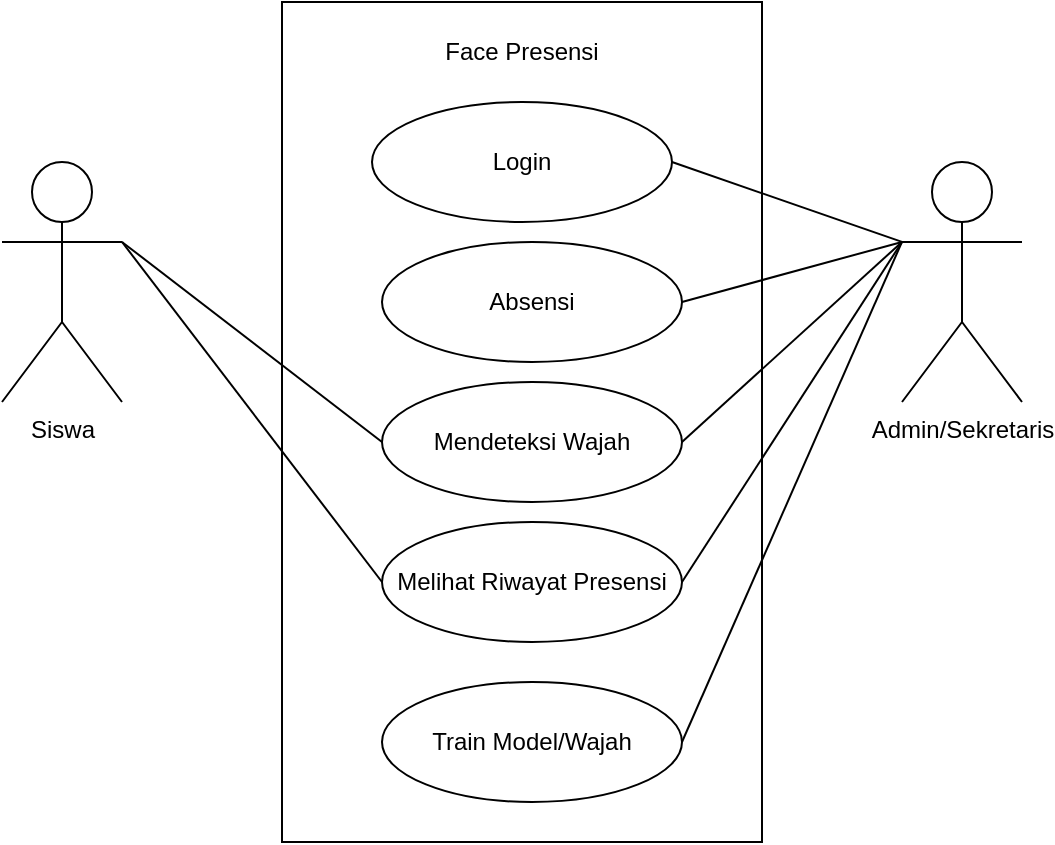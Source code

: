 <mxfile version="24.7.17">
  <diagram name="Page-1" id="zsIf4TN_SCYoAO3ofAWL">
    <mxGraphModel dx="828" dy="506" grid="1" gridSize="10" guides="1" tooltips="1" connect="1" arrows="1" fold="1" page="1" pageScale="1" pageWidth="850" pageHeight="1100" math="0" shadow="0">
      <root>
        <mxCell id="0" />
        <mxCell id="1" parent="0" />
        <mxCell id="QTW1X4txkWKGXSFF0ujy-1" value="" style="rounded=0;whiteSpace=wrap;html=1;" parent="1" vertex="1">
          <mxGeometry x="300" y="120" width="240" height="420" as="geometry" />
        </mxCell>
        <mxCell id="QTW1X4txkWKGXSFF0ujy-7" value="Siswa" style="shape=umlActor;verticalLabelPosition=bottom;verticalAlign=top;html=1;outlineConnect=0;" parent="1" vertex="1">
          <mxGeometry x="160" y="200" width="60" height="120" as="geometry" />
        </mxCell>
        <mxCell id="QTW1X4txkWKGXSFF0ujy-8" value="Admin/Sekretaris" style="shape=umlActor;verticalLabelPosition=bottom;verticalAlign=top;html=1;outlineConnect=0;" parent="1" vertex="1">
          <mxGeometry x="610" y="200" width="60" height="120" as="geometry" />
        </mxCell>
        <mxCell id="QTW1X4txkWKGXSFF0ujy-9" value="Face Presensi" style="text;html=1;align=center;verticalAlign=middle;whiteSpace=wrap;rounded=0;" parent="1" vertex="1">
          <mxGeometry x="370" y="130" width="100" height="30" as="geometry" />
        </mxCell>
        <mxCell id="QTW1X4txkWKGXSFF0ujy-10" value="Mendeteksi Wajah" style="ellipse;whiteSpace=wrap;html=1;" parent="1" vertex="1">
          <mxGeometry x="350" y="310" width="150" height="60" as="geometry" />
        </mxCell>
        <mxCell id="QTW1X4txkWKGXSFF0ujy-11" value="Melihat Riwayat Presensi" style="ellipse;whiteSpace=wrap;html=1;" parent="1" vertex="1">
          <mxGeometry x="350" y="380" width="150" height="60" as="geometry" />
        </mxCell>
        <mxCell id="QTW1X4txkWKGXSFF0ujy-12" value="Train Model/Wajah" style="ellipse;whiteSpace=wrap;html=1;" parent="1" vertex="1">
          <mxGeometry x="350" y="460" width="150" height="60" as="geometry" />
        </mxCell>
        <mxCell id="QTW1X4txkWKGXSFF0ujy-14" value="" style="endArrow=none;html=1;rounded=0;exitX=1;exitY=0.333;exitDx=0;exitDy=0;exitPerimeter=0;entryX=0;entryY=0.5;entryDx=0;entryDy=0;" parent="1" source="QTW1X4txkWKGXSFF0ujy-7" target="QTW1X4txkWKGXSFF0ujy-10" edge="1">
          <mxGeometry width="50" height="50" relative="1" as="geometry">
            <mxPoint x="400" y="420" as="sourcePoint" />
            <mxPoint x="450" y="370" as="targetPoint" />
          </mxGeometry>
        </mxCell>
        <mxCell id="QTW1X4txkWKGXSFF0ujy-15" value="" style="endArrow=none;html=1;rounded=0;exitX=1;exitY=0.333;exitDx=0;exitDy=0;exitPerimeter=0;entryX=0;entryY=0.5;entryDx=0;entryDy=0;" parent="1" source="QTW1X4txkWKGXSFF0ujy-7" target="QTW1X4txkWKGXSFF0ujy-11" edge="1">
          <mxGeometry width="50" height="50" relative="1" as="geometry">
            <mxPoint x="400" y="420" as="sourcePoint" />
            <mxPoint x="450" y="370" as="targetPoint" />
          </mxGeometry>
        </mxCell>
        <mxCell id="QTW1X4txkWKGXSFF0ujy-16" value="" style="endArrow=none;html=1;rounded=0;entryX=0;entryY=0.333;entryDx=0;entryDy=0;entryPerimeter=0;exitX=1;exitY=0.5;exitDx=0;exitDy=0;" parent="1" source="QTW1X4txkWKGXSFF0ujy-10" target="QTW1X4txkWKGXSFF0ujy-8" edge="1">
          <mxGeometry width="50" height="50" relative="1" as="geometry">
            <mxPoint x="400" y="420" as="sourcePoint" />
            <mxPoint x="450" y="370" as="targetPoint" />
          </mxGeometry>
        </mxCell>
        <mxCell id="QTW1X4txkWKGXSFF0ujy-17" value="" style="endArrow=none;html=1;rounded=0;entryX=0;entryY=0.333;entryDx=0;entryDy=0;entryPerimeter=0;exitX=1;exitY=0.5;exitDx=0;exitDy=0;" parent="1" source="QTW1X4txkWKGXSFF0ujy-11" target="QTW1X4txkWKGXSFF0ujy-8" edge="1">
          <mxGeometry width="50" height="50" relative="1" as="geometry">
            <mxPoint x="400" y="420" as="sourcePoint" />
            <mxPoint x="450" y="370" as="targetPoint" />
          </mxGeometry>
        </mxCell>
        <mxCell id="QTW1X4txkWKGXSFF0ujy-18" value="" style="endArrow=none;html=1;rounded=0;exitX=1;exitY=0.5;exitDx=0;exitDy=0;entryX=0;entryY=0.333;entryDx=0;entryDy=0;entryPerimeter=0;" parent="1" source="QTW1X4txkWKGXSFF0ujy-12" target="QTW1X4txkWKGXSFF0ujy-8" edge="1">
          <mxGeometry width="50" height="50" relative="1" as="geometry">
            <mxPoint x="400" y="400" as="sourcePoint" />
            <mxPoint x="570" y="350" as="targetPoint" />
          </mxGeometry>
        </mxCell>
        <mxCell id="ZW_TNrYokwC7GaT-AEMM-2" value="Absensi" style="ellipse;whiteSpace=wrap;html=1;" parent="1" vertex="1">
          <mxGeometry x="350" y="240" width="150" height="60" as="geometry" />
        </mxCell>
        <mxCell id="ZW_TNrYokwC7GaT-AEMM-3" value="Login" style="ellipse;whiteSpace=wrap;html=1;" parent="1" vertex="1">
          <mxGeometry x="345" y="170" width="150" height="60" as="geometry" />
        </mxCell>
        <mxCell id="ZW_TNrYokwC7GaT-AEMM-4" value="" style="endArrow=none;html=1;rounded=0;entryX=0;entryY=0.333;entryDx=0;entryDy=0;entryPerimeter=0;exitX=1;exitY=0.5;exitDx=0;exitDy=0;" parent="1" source="ZW_TNrYokwC7GaT-AEMM-3" target="QTW1X4txkWKGXSFF0ujy-8" edge="1">
          <mxGeometry width="50" height="50" relative="1" as="geometry">
            <mxPoint x="400" y="420" as="sourcePoint" />
            <mxPoint x="450" y="370" as="targetPoint" />
          </mxGeometry>
        </mxCell>
        <mxCell id="ZW_TNrYokwC7GaT-AEMM-5" value="" style="endArrow=none;html=1;rounded=0;entryX=0;entryY=0.333;entryDx=0;entryDy=0;entryPerimeter=0;exitX=1;exitY=0.5;exitDx=0;exitDy=0;" parent="1" source="ZW_TNrYokwC7GaT-AEMM-2" target="QTW1X4txkWKGXSFF0ujy-8" edge="1">
          <mxGeometry width="50" height="50" relative="1" as="geometry">
            <mxPoint x="400" y="420" as="sourcePoint" />
            <mxPoint x="450" y="370" as="targetPoint" />
          </mxGeometry>
        </mxCell>
      </root>
    </mxGraphModel>
  </diagram>
</mxfile>
